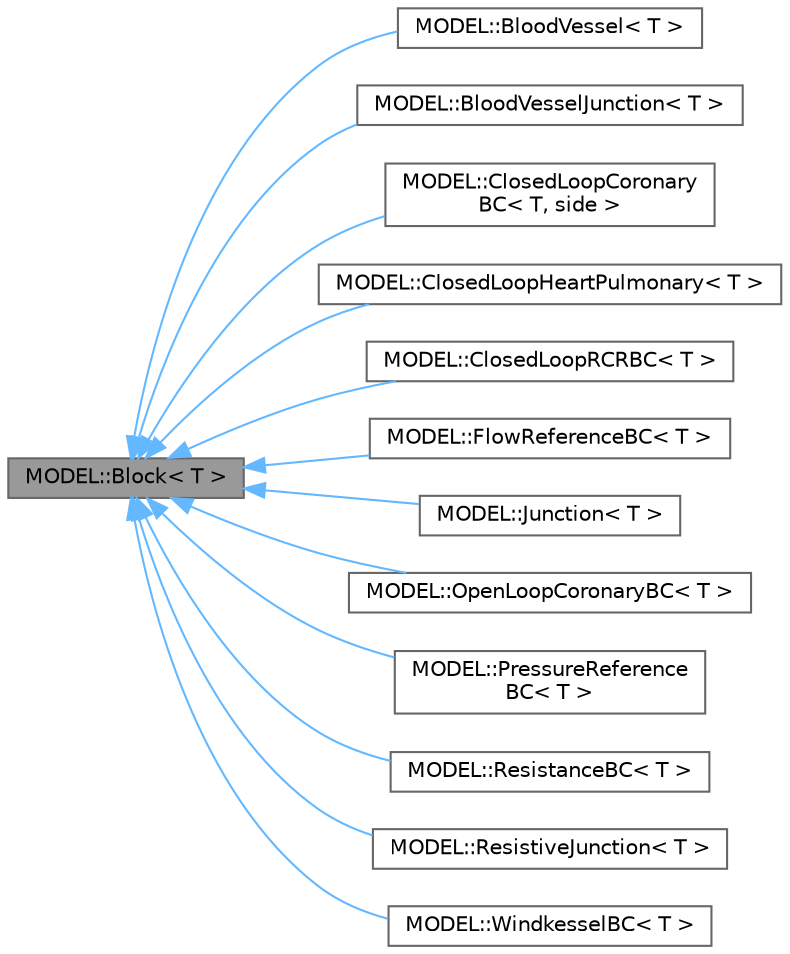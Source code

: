digraph "MODEL::Block&lt; T &gt;"
{
 // LATEX_PDF_SIZE
  bgcolor="transparent";
  edge [fontname=Helvetica,fontsize=10,labelfontname=Helvetica,labelfontsize=10];
  node [fontname=Helvetica,fontsize=10,shape=box,height=0.2,width=0.4];
  rankdir="LR";
  Node1 [label="MODEL::Block\< T \>",height=0.2,width=0.4,color="gray40", fillcolor="grey60", style="filled", fontcolor="black",tooltip="Base class for 0D model components."];
  Node1 -> Node2 [dir="back",color="steelblue1",style="solid"];
  Node2 [label="MODEL::BloodVessel\< T \>",height=0.2,width=0.4,color="gray40", fillcolor="white", style="filled",URL="$class_m_o_d_e_l_1_1_blood_vessel.html",tooltip="Resistor-capacitor-inductor blood vessel with optional stenosis."];
  Node1 -> Node3 [dir="back",color="steelblue1",style="solid"];
  Node3 [label="MODEL::BloodVesselJunction\< T \>",height=0.2,width=0.4,color="gray40", fillcolor="white", style="filled",URL="$class_m_o_d_e_l_1_1_blood_vessel_junction.html",tooltip="BloodVesselJunction."];
  Node1 -> Node4 [dir="back",color="steelblue1",style="solid"];
  Node4 [label="MODEL::ClosedLoopCoronary\lBC\< T, side \>",height=0.2,width=0.4,color="gray40", fillcolor="white", style="filled",URL="$class_m_o_d_e_l_1_1_closed_loop_coronary_b_c.html",tooltip="Closed loop coronary boundary condition (connected to other blocks on both sides)."];
  Node1 -> Node5 [dir="back",color="steelblue1",style="solid"];
  Node5 [label="MODEL::ClosedLoopHeartPulmonary\< T \>",height=0.2,width=0.4,color="gray40", fillcolor="white", style="filled",URL="$class_m_o_d_e_l_1_1_closed_loop_heart_pulmonary.html",tooltip="Heart and pulmonary circulation model."];
  Node1 -> Node6 [dir="back",color="steelblue1",style="solid"];
  Node6 [label="MODEL::ClosedLoopRCRBC\< T \>",height=0.2,width=0.4,color="gray40", fillcolor="white", style="filled",URL="$class_m_o_d_e_l_1_1_closed_loop_r_c_r_b_c.html",tooltip="Closed-loop RCR boundary condition."];
  Node1 -> Node7 [dir="back",color="steelblue1",style="solid"];
  Node7 [label="MODEL::FlowReferenceBC\< T \>",height=0.2,width=0.4,color="gray40", fillcolor="white", style="filled",URL="$class_m_o_d_e_l_1_1_flow_reference_b_c.html",tooltip="Flow reference boundary condition."];
  Node1 -> Node8 [dir="back",color="steelblue1",style="solid"];
  Node8 [label="MODEL::Junction\< T \>",height=0.2,width=0.4,color="gray40", fillcolor="white", style="filled",URL="$class_m_o_d_e_l_1_1_junction.html",tooltip="Junction."];
  Node1 -> Node9 [dir="back",color="steelblue1",style="solid"];
  Node9 [label="MODEL::OpenLoopCoronaryBC\< T \>",height=0.2,width=0.4,color="gray40", fillcolor="white", style="filled",URL="$class_m_o_d_e_l_1_1_open_loop_coronary_b_c.html",tooltip="Open loop coronary boundary condition based on ."];
  Node1 -> Node10 [dir="back",color="steelblue1",style="solid"];
  Node10 [label="MODEL::PressureReference\lBC\< T \>",height=0.2,width=0.4,color="gray40", fillcolor="white", style="filled",URL="$class_m_o_d_e_l_1_1_pressure_reference_b_c.html",tooltip="Pressure reference boundary condition."];
  Node1 -> Node11 [dir="back",color="steelblue1",style="solid"];
  Node11 [label="MODEL::ResistanceBC\< T \>",height=0.2,width=0.4,color="gray40", fillcolor="white", style="filled",URL="$class_m_o_d_e_l_1_1_resistance_b_c.html",tooltip="Resistance boundary condition."];
  Node1 -> Node12 [dir="back",color="steelblue1",style="solid"];
  Node12 [label="MODEL::ResistiveJunction\< T \>",height=0.2,width=0.4,color="gray40", fillcolor="white", style="filled",URL="$class_m_o_d_e_l_1_1_resistive_junction.html",tooltip="ResistiveJunction."];
  Node1 -> Node13 [dir="back",color="steelblue1",style="solid"];
  Node13 [label="MODEL::WindkesselBC\< T \>",height=0.2,width=0.4,color="gray40", fillcolor="white", style="filled",URL="$class_m_o_d_e_l_1_1_windkessel_b_c.html",tooltip="Windkessel RCR boundary condition."];
}
